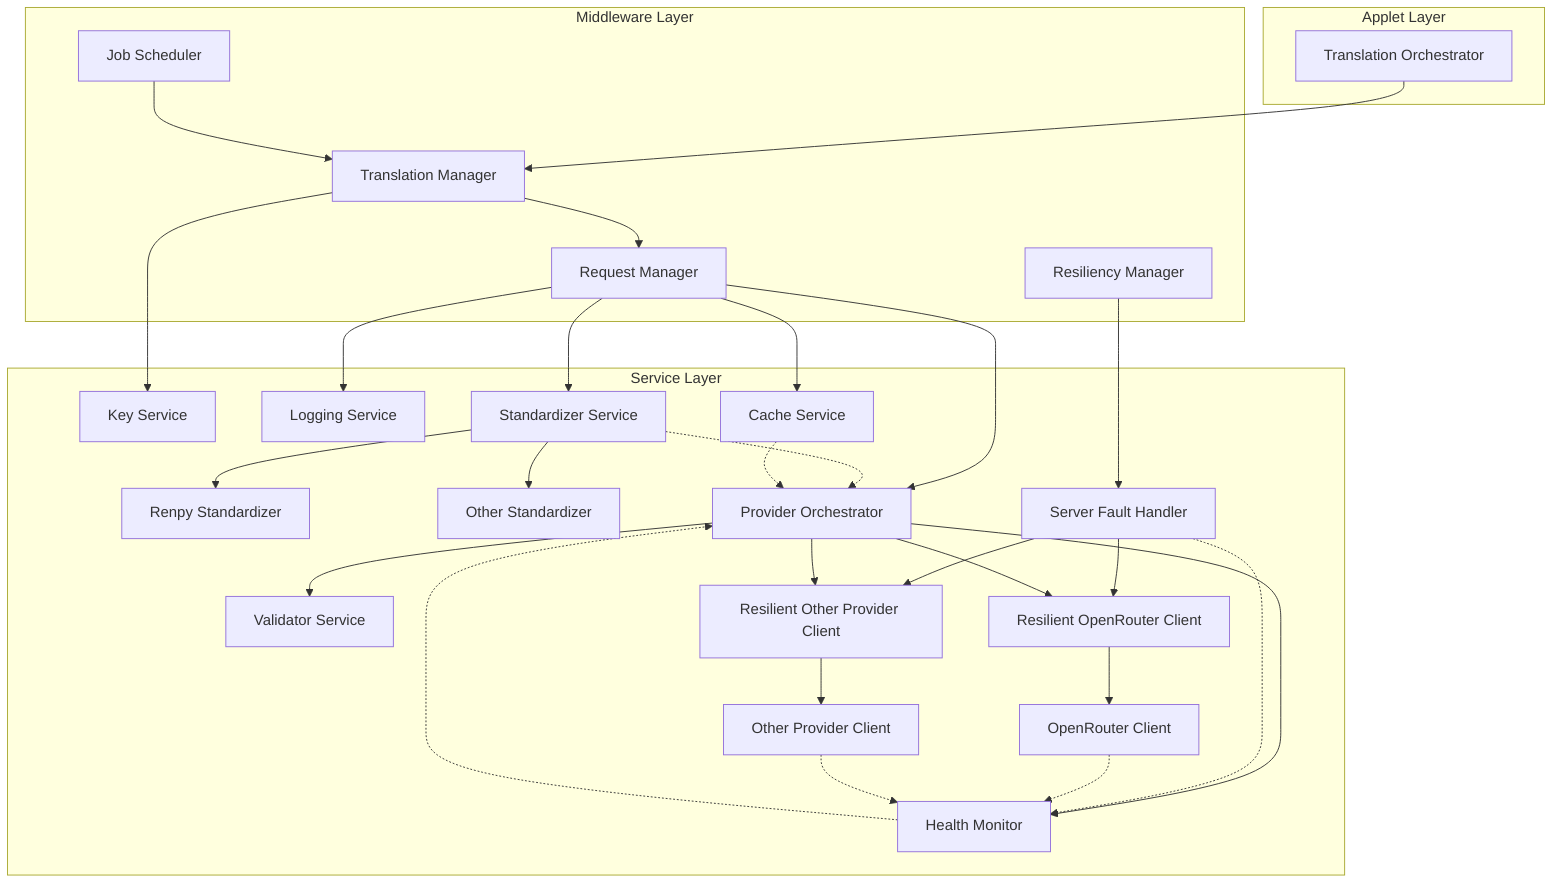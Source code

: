 graph TB

    %% ===== Applet Layer =====
    subgraph "Applet Layer"
        A1[Translation Orchestrator]
    end

    %% ===== Middleware Layer =====
    subgraph "Middleware Layer"
        M1[Translation Manager]
        M2[Job Scheduler]
        M3[Request Manager]
        M4[Resiliency Manager]
    end

    %% ===== Service Layer =====
    subgraph "Service Layer"
        %% Core Services
        S1[Key Service]
        S3[Logging Service]
        S4[Cache Service]
        
        %% Standardizer Pipeline
        STD0[Standardizer Service]
        STD1[Renpy Standardizer]
        STD2[Other Standardizer]

        %% Validator
        V0[Validator Service]

        %% Resiliency & Health
        H0[Health Monitor]
        F1[Server Fault Handler]
        
        %% Providers
        P0[Provider Orchestrator]
        P1[OpenRouter Client]
        P2[Other Provider Client]
        P3[Resilient OpenRouter Client]
        P4[Resilient Other Provider Client]
    end

    %% ===== Data Flow =====
    A1 --> M1
    M2 --> M1

    M1 --> S1
    M1 --> M3

    M3 --> S3
    M3 --> S4
    M3 --> STD0
    STD0 --> STD1
    STD0 --> STD2
    
    M3 --> P0
    STD0 -.-> P0
    
    P0 --> H0
    H0 -.-> P0
    
    %% === KEY INTEGRATION: Resiliency Manager CONFIGURES the Unified Handler ===
    M4 --> F1
    
    %% === The Unified Handler APPLIES TO Clients ===
    F1 --> P3
    F1 --> P4
    
    %% === Provider Orchestrator uses RESILIENT Clients ===
    P0 --> P3
    P0 --> P4
    
    %% === Resilient Clients wrap Base Clients ===
    P3 --> P1
    P4 --> P2
    
    P0 --> V0

    %% ===== Configuration & Feedback =====
    F1 -.-> H0
    P1 -.-> H0
    P2 -.-> H0
    S4 -.-> P0